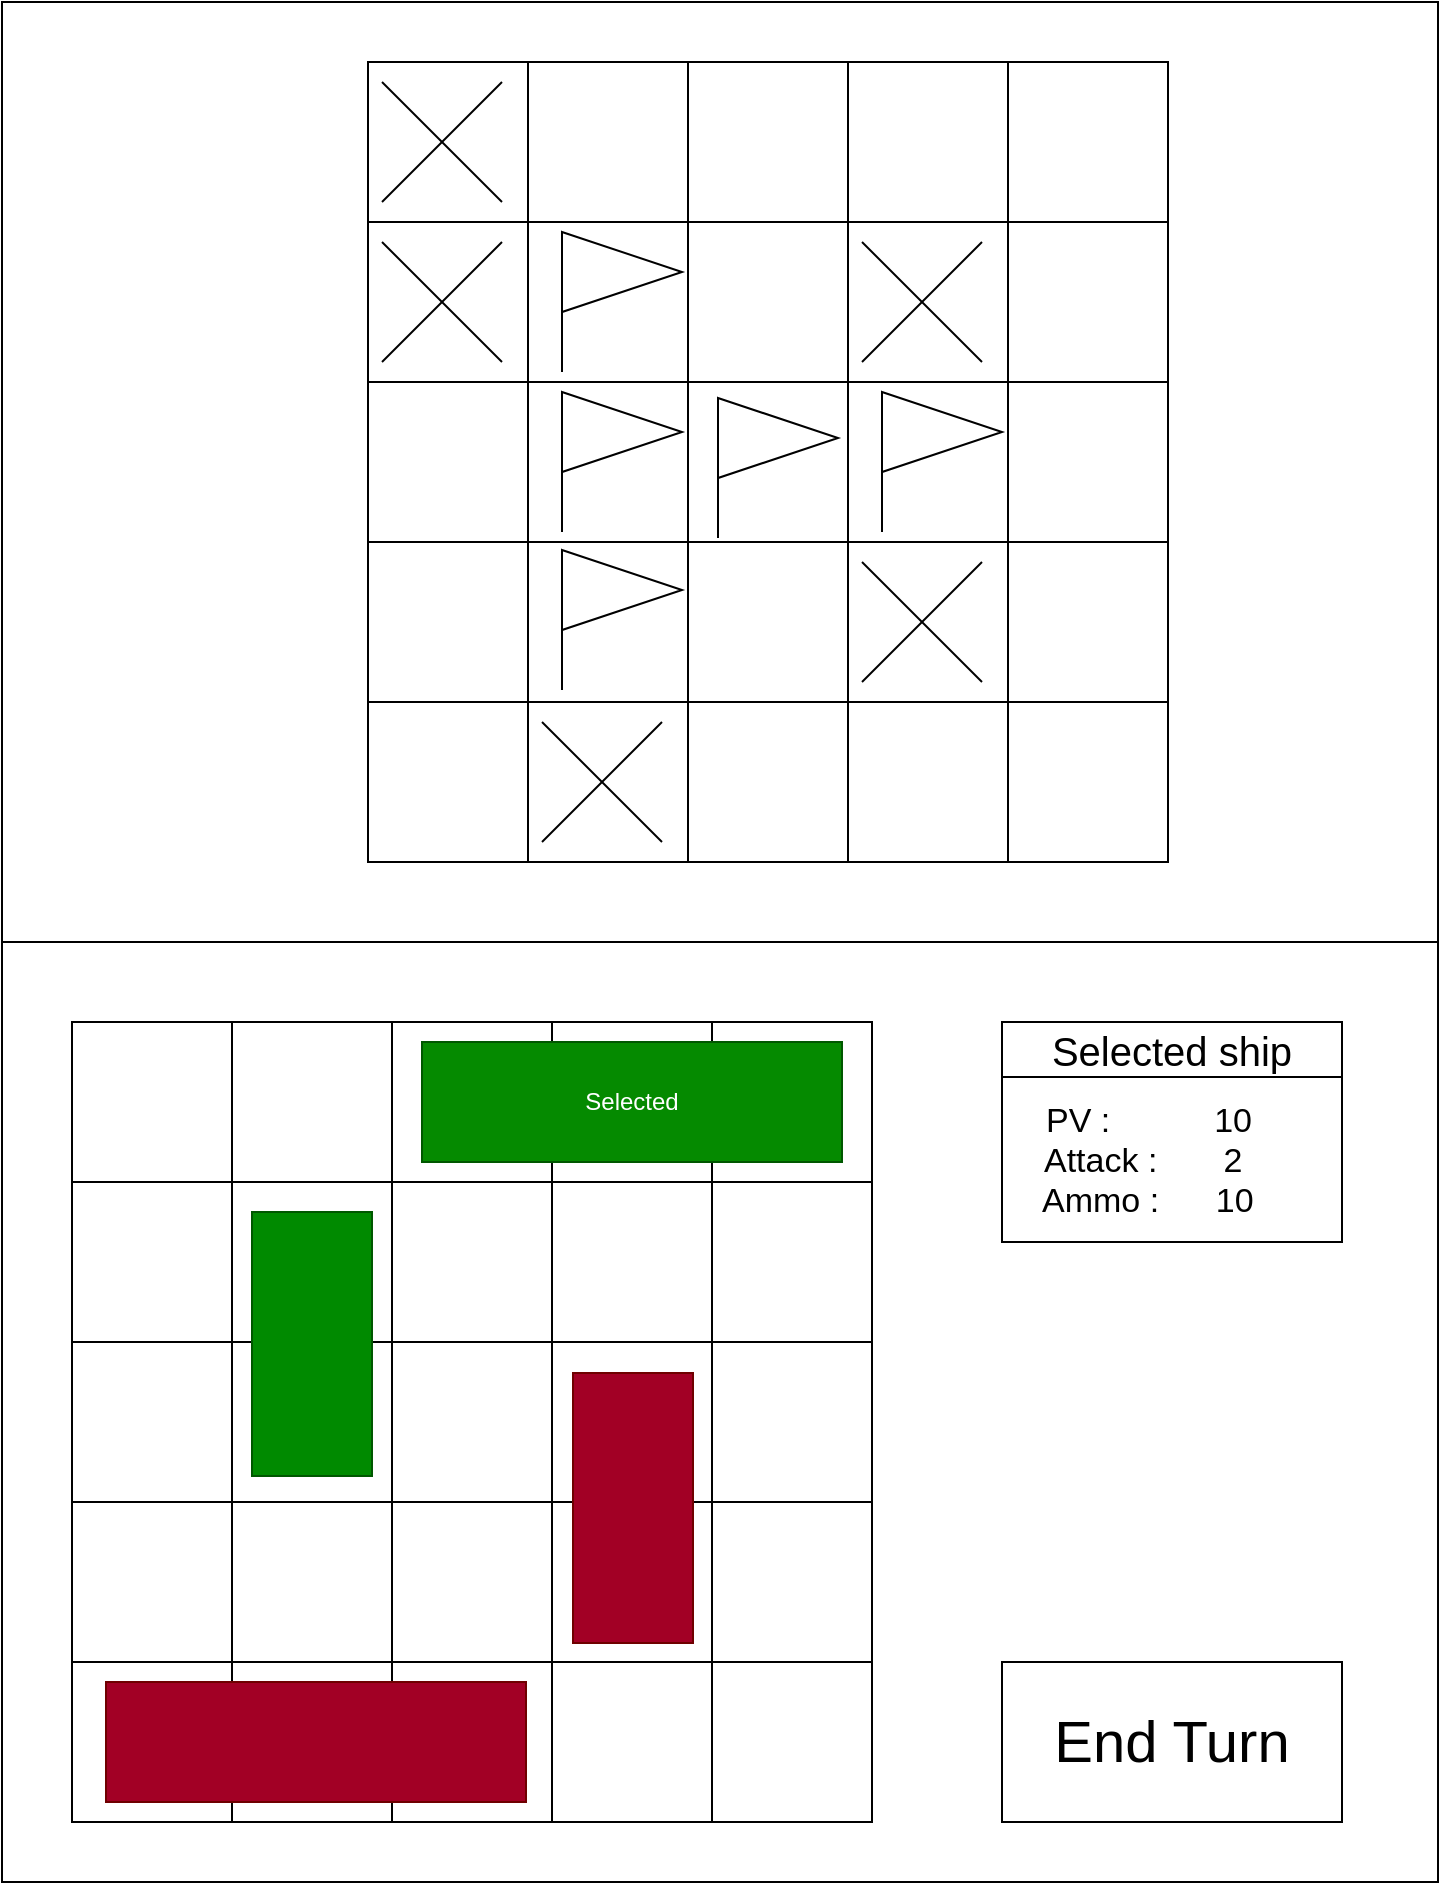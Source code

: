 <mxfile version="12.2.3" type="device" pages="1"><diagram id="naDESEilGi91N4sgwkkC" name="Page-1"><mxGraphModel dx="2011" dy="1114" grid="1" gridSize="10" guides="1" tooltips="1" connect="1" arrows="1" fold="1" page="1" pageScale="1" pageWidth="827" pageHeight="1169" math="0" shadow="0"><root><mxCell id="0"/><mxCell id="1" parent="0"/><mxCell id="mNq5stPLn2RMKUzcRNrr-1" value="" style="rounded=0;whiteSpace=wrap;html=1;" vertex="1" parent="1"><mxGeometry x="50" y="60" width="718" height="940" as="geometry"/></mxCell><mxCell id="mNq5stPLn2RMKUzcRNrr-2" value="" style="endArrow=none;html=1;exitX=0;exitY=0.5;exitDx=0;exitDy=0;entryX=1;entryY=0.5;entryDx=0;entryDy=0;" edge="1" parent="1" source="mNq5stPLn2RMKUzcRNrr-1" target="mNq5stPLn2RMKUzcRNrr-1"><mxGeometry width="50" height="50" relative="1" as="geometry"><mxPoint x="180" y="460" as="sourcePoint"/><mxPoint x="230" y="410" as="targetPoint"/></mxGeometry></mxCell><mxCell id="mNq5stPLn2RMKUzcRNrr-3" value="" style="whiteSpace=wrap;html=1;aspect=fixed;" vertex="1" parent="1"><mxGeometry x="233" y="90" width="400" height="400" as="geometry"/></mxCell><mxCell id="mNq5stPLn2RMKUzcRNrr-4" value="" style="whiteSpace=wrap;html=1;aspect=fixed;" vertex="1" parent="1"><mxGeometry x="233" y="90" width="80" height="80" as="geometry"/></mxCell><mxCell id="mNq5stPLn2RMKUzcRNrr-5" value="" style="whiteSpace=wrap;html=1;aspect=fixed;" vertex="1" parent="1"><mxGeometry x="313" y="90" width="80" height="80" as="geometry"/></mxCell><mxCell id="mNq5stPLn2RMKUzcRNrr-6" value="" style="whiteSpace=wrap;html=1;aspect=fixed;" vertex="1" parent="1"><mxGeometry x="393" y="90" width="80" height="80" as="geometry"/></mxCell><mxCell id="mNq5stPLn2RMKUzcRNrr-7" value="" style="whiteSpace=wrap;html=1;aspect=fixed;" vertex="1" parent="1"><mxGeometry x="473" y="90" width="80" height="80" as="geometry"/></mxCell><mxCell id="mNq5stPLn2RMKUzcRNrr-8" value="" style="whiteSpace=wrap;html=1;aspect=fixed;" vertex="1" parent="1"><mxGeometry x="553" y="90" width="80" height="80" as="geometry"/></mxCell><mxCell id="mNq5stPLn2RMKUzcRNrr-14" value="" style="whiteSpace=wrap;html=1;aspect=fixed;" vertex="1" parent="1"><mxGeometry x="233" y="170" width="80" height="80" as="geometry"/></mxCell><mxCell id="mNq5stPLn2RMKUzcRNrr-15" value="" style="whiteSpace=wrap;html=1;aspect=fixed;" vertex="1" parent="1"><mxGeometry x="313" y="170" width="80" height="80" as="geometry"/></mxCell><mxCell id="mNq5stPLn2RMKUzcRNrr-16" value="" style="whiteSpace=wrap;html=1;aspect=fixed;" vertex="1" parent="1"><mxGeometry x="393" y="170" width="80" height="80" as="geometry"/></mxCell><mxCell id="mNq5stPLn2RMKUzcRNrr-17" value="" style="whiteSpace=wrap;html=1;aspect=fixed;" vertex="1" parent="1"><mxGeometry x="473" y="170" width="80" height="80" as="geometry"/></mxCell><mxCell id="mNq5stPLn2RMKUzcRNrr-18" value="" style="whiteSpace=wrap;html=1;aspect=fixed;" vertex="1" parent="1"><mxGeometry x="553" y="170" width="80" height="80" as="geometry"/></mxCell><mxCell id="mNq5stPLn2RMKUzcRNrr-19" value="" style="whiteSpace=wrap;html=1;aspect=fixed;" vertex="1" parent="1"><mxGeometry x="233" y="250" width="80" height="80" as="geometry"/></mxCell><mxCell id="mNq5stPLn2RMKUzcRNrr-20" value="" style="whiteSpace=wrap;html=1;aspect=fixed;" vertex="1" parent="1"><mxGeometry x="313" y="250" width="80" height="80" as="geometry"/></mxCell><mxCell id="mNq5stPLn2RMKUzcRNrr-21" value="" style="whiteSpace=wrap;html=1;aspect=fixed;" vertex="1" parent="1"><mxGeometry x="393" y="250" width="80" height="80" as="geometry"/></mxCell><mxCell id="mNq5stPLn2RMKUzcRNrr-22" value="" style="whiteSpace=wrap;html=1;aspect=fixed;" vertex="1" parent="1"><mxGeometry x="473" y="250" width="80" height="80" as="geometry"/></mxCell><mxCell id="mNq5stPLn2RMKUzcRNrr-23" value="" style="whiteSpace=wrap;html=1;aspect=fixed;" vertex="1" parent="1"><mxGeometry x="553" y="250" width="80" height="80" as="geometry"/></mxCell><mxCell id="mNq5stPLn2RMKUzcRNrr-24" value="" style="whiteSpace=wrap;html=1;aspect=fixed;" vertex="1" parent="1"><mxGeometry x="233" y="330" width="80" height="80" as="geometry"/></mxCell><mxCell id="mNq5stPLn2RMKUzcRNrr-25" value="" style="whiteSpace=wrap;html=1;aspect=fixed;" vertex="1" parent="1"><mxGeometry x="313" y="330" width="80" height="80" as="geometry"/></mxCell><mxCell id="mNq5stPLn2RMKUzcRNrr-26" value="" style="whiteSpace=wrap;html=1;aspect=fixed;" vertex="1" parent="1"><mxGeometry x="393" y="330" width="80" height="80" as="geometry"/></mxCell><mxCell id="mNq5stPLn2RMKUzcRNrr-27" value="" style="whiteSpace=wrap;html=1;aspect=fixed;" vertex="1" parent="1"><mxGeometry x="473" y="330" width="80" height="80" as="geometry"/></mxCell><mxCell id="mNq5stPLn2RMKUzcRNrr-28" value="" style="whiteSpace=wrap;html=1;aspect=fixed;" vertex="1" parent="1"><mxGeometry x="553" y="330" width="80" height="80" as="geometry"/></mxCell><mxCell id="mNq5stPLn2RMKUzcRNrr-29" value="" style="whiteSpace=wrap;html=1;aspect=fixed;" vertex="1" parent="1"><mxGeometry x="233" y="410" width="80" height="80" as="geometry"/></mxCell><mxCell id="mNq5stPLn2RMKUzcRNrr-30" value="" style="whiteSpace=wrap;html=1;aspect=fixed;" vertex="1" parent="1"><mxGeometry x="313" y="410" width="80" height="80" as="geometry"/></mxCell><mxCell id="mNq5stPLn2RMKUzcRNrr-31" value="" style="whiteSpace=wrap;html=1;aspect=fixed;" vertex="1" parent="1"><mxGeometry x="393" y="410" width="80" height="80" as="geometry"/></mxCell><mxCell id="mNq5stPLn2RMKUzcRNrr-32" value="" style="whiteSpace=wrap;html=1;aspect=fixed;" vertex="1" parent="1"><mxGeometry x="473" y="410" width="80" height="80" as="geometry"/></mxCell><mxCell id="mNq5stPLn2RMKUzcRNrr-33" value="" style="whiteSpace=wrap;html=1;aspect=fixed;" vertex="1" parent="1"><mxGeometry x="553" y="410" width="80" height="80" as="geometry"/></mxCell><mxCell id="mNq5stPLn2RMKUzcRNrr-34" value="" style="whiteSpace=wrap;html=1;aspect=fixed;" vertex="1" parent="1"><mxGeometry x="85" y="570" width="400" height="400" as="geometry"/></mxCell><mxCell id="mNq5stPLn2RMKUzcRNrr-35" value="" style="whiteSpace=wrap;html=1;aspect=fixed;" vertex="1" parent="1"><mxGeometry x="85" y="570" width="80" height="80" as="geometry"/></mxCell><mxCell id="mNq5stPLn2RMKUzcRNrr-36" value="" style="whiteSpace=wrap;html=1;aspect=fixed;" vertex="1" parent="1"><mxGeometry x="165" y="570" width="80" height="80" as="geometry"/></mxCell><mxCell id="mNq5stPLn2RMKUzcRNrr-37" value="" style="whiteSpace=wrap;html=1;aspect=fixed;" vertex="1" parent="1"><mxGeometry x="245" y="570" width="80" height="80" as="geometry"/></mxCell><mxCell id="mNq5stPLn2RMKUzcRNrr-38" value="" style="whiteSpace=wrap;html=1;aspect=fixed;" vertex="1" parent="1"><mxGeometry x="325" y="570" width="80" height="80" as="geometry"/></mxCell><mxCell id="mNq5stPLn2RMKUzcRNrr-39" value="" style="whiteSpace=wrap;html=1;aspect=fixed;" vertex="1" parent="1"><mxGeometry x="405" y="570" width="80" height="80" as="geometry"/></mxCell><mxCell id="mNq5stPLn2RMKUzcRNrr-40" value="" style="whiteSpace=wrap;html=1;aspect=fixed;" vertex="1" parent="1"><mxGeometry x="85" y="650" width="80" height="80" as="geometry"/></mxCell><mxCell id="mNq5stPLn2RMKUzcRNrr-41" value="" style="whiteSpace=wrap;html=1;aspect=fixed;" vertex="1" parent="1"><mxGeometry x="165" y="650" width="80" height="80" as="geometry"/></mxCell><mxCell id="mNq5stPLn2RMKUzcRNrr-42" value="" style="whiteSpace=wrap;html=1;aspect=fixed;" vertex="1" parent="1"><mxGeometry x="245" y="650" width="80" height="80" as="geometry"/></mxCell><mxCell id="mNq5stPLn2RMKUzcRNrr-43" value="" style="whiteSpace=wrap;html=1;aspect=fixed;" vertex="1" parent="1"><mxGeometry x="325" y="650" width="80" height="80" as="geometry"/></mxCell><mxCell id="mNq5stPLn2RMKUzcRNrr-44" value="" style="whiteSpace=wrap;html=1;aspect=fixed;" vertex="1" parent="1"><mxGeometry x="405" y="650" width="80" height="80" as="geometry"/></mxCell><mxCell id="mNq5stPLn2RMKUzcRNrr-45" value="" style="whiteSpace=wrap;html=1;aspect=fixed;" vertex="1" parent="1"><mxGeometry x="85" y="730" width="80" height="80" as="geometry"/></mxCell><mxCell id="mNq5stPLn2RMKUzcRNrr-46" value="" style="whiteSpace=wrap;html=1;aspect=fixed;" vertex="1" parent="1"><mxGeometry x="165" y="730" width="80" height="80" as="geometry"/></mxCell><mxCell id="mNq5stPLn2RMKUzcRNrr-47" value="" style="whiteSpace=wrap;html=1;aspect=fixed;" vertex="1" parent="1"><mxGeometry x="245" y="730" width="80" height="80" as="geometry"/></mxCell><mxCell id="mNq5stPLn2RMKUzcRNrr-48" value="" style="whiteSpace=wrap;html=1;aspect=fixed;" vertex="1" parent="1"><mxGeometry x="325" y="730" width="80" height="80" as="geometry"/></mxCell><mxCell id="mNq5stPLn2RMKUzcRNrr-49" value="" style="whiteSpace=wrap;html=1;aspect=fixed;" vertex="1" parent="1"><mxGeometry x="405" y="730" width="80" height="80" as="geometry"/></mxCell><mxCell id="mNq5stPLn2RMKUzcRNrr-50" value="" style="whiteSpace=wrap;html=1;aspect=fixed;" vertex="1" parent="1"><mxGeometry x="85" y="810" width="80" height="80" as="geometry"/></mxCell><mxCell id="mNq5stPLn2RMKUzcRNrr-51" value="" style="whiteSpace=wrap;html=1;aspect=fixed;" vertex="1" parent="1"><mxGeometry x="165" y="810" width="80" height="80" as="geometry"/></mxCell><mxCell id="mNq5stPLn2RMKUzcRNrr-52" value="" style="whiteSpace=wrap;html=1;aspect=fixed;" vertex="1" parent="1"><mxGeometry x="245" y="810" width="80" height="80" as="geometry"/></mxCell><mxCell id="mNq5stPLn2RMKUzcRNrr-53" value="" style="whiteSpace=wrap;html=1;aspect=fixed;" vertex="1" parent="1"><mxGeometry x="325" y="810" width="80" height="80" as="geometry"/></mxCell><mxCell id="mNq5stPLn2RMKUzcRNrr-54" value="" style="whiteSpace=wrap;html=1;aspect=fixed;" vertex="1" parent="1"><mxGeometry x="405" y="810" width="80" height="80" as="geometry"/></mxCell><mxCell id="mNq5stPLn2RMKUzcRNrr-55" value="" style="whiteSpace=wrap;html=1;aspect=fixed;" vertex="1" parent="1"><mxGeometry x="85" y="890" width="80" height="80" as="geometry"/></mxCell><mxCell id="mNq5stPLn2RMKUzcRNrr-56" value="" style="whiteSpace=wrap;html=1;aspect=fixed;" vertex="1" parent="1"><mxGeometry x="165" y="890" width="80" height="80" as="geometry"/></mxCell><mxCell id="mNq5stPLn2RMKUzcRNrr-57" value="" style="whiteSpace=wrap;html=1;aspect=fixed;" vertex="1" parent="1"><mxGeometry x="245" y="890" width="80" height="80" as="geometry"/></mxCell><mxCell id="mNq5stPLn2RMKUzcRNrr-58" value="" style="whiteSpace=wrap;html=1;aspect=fixed;" vertex="1" parent="1"><mxGeometry x="325" y="890" width="80" height="80" as="geometry"/></mxCell><mxCell id="mNq5stPLn2RMKUzcRNrr-59" value="" style="whiteSpace=wrap;html=1;aspect=fixed;" vertex="1" parent="1"><mxGeometry x="405" y="890" width="80" height="80" as="geometry"/></mxCell><mxCell id="mNq5stPLn2RMKUzcRNrr-66" value="" style="group;direction=west;" vertex="1" connectable="0" parent="1"><mxGeometry x="240" y="110" width="50" height="50" as="geometry"/></mxCell><mxCell id="mNq5stPLn2RMKUzcRNrr-64" value="" style="group" vertex="1" connectable="0" parent="mNq5stPLn2RMKUzcRNrr-66"><mxGeometry width="50" height="50" as="geometry"/></mxCell><mxCell id="mNq5stPLn2RMKUzcRNrr-60" value="" style="endArrow=none;html=1;" edge="1" parent="mNq5stPLn2RMKUzcRNrr-64"><mxGeometry width="50" height="50" relative="1" as="geometry"><mxPoint y="50" as="sourcePoint"/><mxPoint x="60" y="-10" as="targetPoint"/></mxGeometry></mxCell><mxCell id="mNq5stPLn2RMKUzcRNrr-61" value="" style="endArrow=none;html=1;" edge="1" parent="mNq5stPLn2RMKUzcRNrr-64"><mxGeometry width="50" height="50" relative="1" as="geometry"><mxPoint x="60" y="50" as="sourcePoint"/><mxPoint y="-10" as="targetPoint"/></mxGeometry></mxCell><mxCell id="mNq5stPLn2RMKUzcRNrr-77" value="" style="group;direction=west;" vertex="1" connectable="0" parent="1"><mxGeometry x="240" y="190" width="50" height="50" as="geometry"/></mxCell><mxCell id="mNq5stPLn2RMKUzcRNrr-78" value="" style="group" vertex="1" connectable="0" parent="mNq5stPLn2RMKUzcRNrr-77"><mxGeometry width="50" height="50" as="geometry"/></mxCell><mxCell id="mNq5stPLn2RMKUzcRNrr-79" value="" style="endArrow=none;html=1;" edge="1" parent="mNq5stPLn2RMKUzcRNrr-78"><mxGeometry width="50" height="50" relative="1" as="geometry"><mxPoint y="50" as="sourcePoint"/><mxPoint x="60" y="-10" as="targetPoint"/></mxGeometry></mxCell><mxCell id="mNq5stPLn2RMKUzcRNrr-80" value="" style="endArrow=none;html=1;" edge="1" parent="mNq5stPLn2RMKUzcRNrr-78"><mxGeometry width="50" height="50" relative="1" as="geometry"><mxPoint x="60" y="50" as="sourcePoint"/><mxPoint y="-10" as="targetPoint"/></mxGeometry></mxCell><mxCell id="mNq5stPLn2RMKUzcRNrr-81" value="" style="group;direction=west;" vertex="1" connectable="0" parent="1"><mxGeometry x="480" y="350" width="50" height="50" as="geometry"/></mxCell><mxCell id="mNq5stPLn2RMKUzcRNrr-82" value="" style="group" vertex="1" connectable="0" parent="mNq5stPLn2RMKUzcRNrr-81"><mxGeometry width="50" height="50" as="geometry"/></mxCell><mxCell id="mNq5stPLn2RMKUzcRNrr-83" value="" style="endArrow=none;html=1;" edge="1" parent="mNq5stPLn2RMKUzcRNrr-82"><mxGeometry width="50" height="50" relative="1" as="geometry"><mxPoint y="50" as="sourcePoint"/><mxPoint x="60" y="-10" as="targetPoint"/></mxGeometry></mxCell><mxCell id="mNq5stPLn2RMKUzcRNrr-84" value="" style="endArrow=none;html=1;" edge="1" parent="mNq5stPLn2RMKUzcRNrr-82"><mxGeometry width="50" height="50" relative="1" as="geometry"><mxPoint x="60" y="50" as="sourcePoint"/><mxPoint y="-10" as="targetPoint"/></mxGeometry></mxCell><mxCell id="mNq5stPLn2RMKUzcRNrr-85" value="" style="group;direction=west;" vertex="1" connectable="0" parent="1"><mxGeometry x="480" y="190" width="50" height="50" as="geometry"/></mxCell><mxCell id="mNq5stPLn2RMKUzcRNrr-86" value="" style="group" vertex="1" connectable="0" parent="mNq5stPLn2RMKUzcRNrr-85"><mxGeometry width="50" height="50" as="geometry"/></mxCell><mxCell id="mNq5stPLn2RMKUzcRNrr-87" value="" style="endArrow=none;html=1;" edge="1" parent="mNq5stPLn2RMKUzcRNrr-86"><mxGeometry width="50" height="50" relative="1" as="geometry"><mxPoint y="50" as="sourcePoint"/><mxPoint x="60" y="-10" as="targetPoint"/></mxGeometry></mxCell><mxCell id="mNq5stPLn2RMKUzcRNrr-88" value="" style="endArrow=none;html=1;" edge="1" parent="mNq5stPLn2RMKUzcRNrr-86"><mxGeometry width="50" height="50" relative="1" as="geometry"><mxPoint x="60" y="50" as="sourcePoint"/><mxPoint y="-10" as="targetPoint"/></mxGeometry></mxCell><mxCell id="mNq5stPLn2RMKUzcRNrr-89" value="" style="group;direction=west;" vertex="1" connectable="0" parent="1"><mxGeometry x="320" y="430" width="50" height="50" as="geometry"/></mxCell><mxCell id="mNq5stPLn2RMKUzcRNrr-90" value="" style="group" vertex="1" connectable="0" parent="mNq5stPLn2RMKUzcRNrr-89"><mxGeometry width="50" height="50" as="geometry"/></mxCell><mxCell id="mNq5stPLn2RMKUzcRNrr-91" value="" style="endArrow=none;html=1;" edge="1" parent="mNq5stPLn2RMKUzcRNrr-90"><mxGeometry width="50" height="50" relative="1" as="geometry"><mxPoint y="50" as="sourcePoint"/><mxPoint x="60" y="-10" as="targetPoint"/></mxGeometry></mxCell><mxCell id="mNq5stPLn2RMKUzcRNrr-92" value="" style="endArrow=none;html=1;" edge="1" parent="mNq5stPLn2RMKUzcRNrr-90"><mxGeometry width="50" height="50" relative="1" as="geometry"><mxPoint x="60" y="50" as="sourcePoint"/><mxPoint y="-10" as="targetPoint"/></mxGeometry></mxCell><mxCell id="mNq5stPLn2RMKUzcRNrr-100" value="" style="group" vertex="1" connectable="0" parent="1"><mxGeometry x="330" y="175" width="60" height="70" as="geometry"/></mxCell><mxCell id="mNq5stPLn2RMKUzcRNrr-101" value="" style="endArrow=none;html=1;" edge="1" parent="mNq5stPLn2RMKUzcRNrr-100"><mxGeometry width="50" height="50" relative="1" as="geometry"><mxPoint y="70" as="sourcePoint"/><mxPoint as="targetPoint"/></mxGeometry></mxCell><mxCell id="mNq5stPLn2RMKUzcRNrr-102" value="" style="triangle;whiteSpace=wrap;html=1;" vertex="1" parent="mNq5stPLn2RMKUzcRNrr-100"><mxGeometry width="60" height="40" as="geometry"/></mxCell><mxCell id="mNq5stPLn2RMKUzcRNrr-103" value="" style="group" vertex="1" connectable="0" parent="1"><mxGeometry x="330" y="255" width="60" height="70" as="geometry"/></mxCell><mxCell id="mNq5stPLn2RMKUzcRNrr-104" value="" style="endArrow=none;html=1;" edge="1" parent="mNq5stPLn2RMKUzcRNrr-103"><mxGeometry width="50" height="50" relative="1" as="geometry"><mxPoint y="70" as="sourcePoint"/><mxPoint as="targetPoint"/></mxGeometry></mxCell><mxCell id="mNq5stPLn2RMKUzcRNrr-105" value="" style="triangle;whiteSpace=wrap;html=1;" vertex="1" parent="mNq5stPLn2RMKUzcRNrr-103"><mxGeometry width="60" height="40" as="geometry"/></mxCell><mxCell id="mNq5stPLn2RMKUzcRNrr-106" value="" style="group" vertex="1" connectable="0" parent="1"><mxGeometry x="330" y="334" width="60" height="70" as="geometry"/></mxCell><mxCell id="mNq5stPLn2RMKUzcRNrr-107" value="" style="endArrow=none;html=1;" edge="1" parent="mNq5stPLn2RMKUzcRNrr-106"><mxGeometry width="50" height="50" relative="1" as="geometry"><mxPoint y="70" as="sourcePoint"/><mxPoint as="targetPoint"/></mxGeometry></mxCell><mxCell id="mNq5stPLn2RMKUzcRNrr-108" value="" style="triangle;whiteSpace=wrap;html=1;" vertex="1" parent="mNq5stPLn2RMKUzcRNrr-106"><mxGeometry width="60" height="40" as="geometry"/></mxCell><mxCell id="mNq5stPLn2RMKUzcRNrr-109" value="" style="group" vertex="1" connectable="0" parent="1"><mxGeometry x="490" y="255" width="60" height="70" as="geometry"/></mxCell><mxCell id="mNq5stPLn2RMKUzcRNrr-110" value="" style="endArrow=none;html=1;" edge="1" parent="mNq5stPLn2RMKUzcRNrr-109"><mxGeometry width="50" height="50" relative="1" as="geometry"><mxPoint y="70" as="sourcePoint"/><mxPoint as="targetPoint"/></mxGeometry></mxCell><mxCell id="mNq5stPLn2RMKUzcRNrr-111" value="" style="triangle;whiteSpace=wrap;html=1;" vertex="1" parent="mNq5stPLn2RMKUzcRNrr-109"><mxGeometry width="60" height="40" as="geometry"/></mxCell><mxCell id="mNq5stPLn2RMKUzcRNrr-114" value="" style="rounded=0;whiteSpace=wrap;html=1;fillColor=#a20025;strokeColor=#6F0000;fontColor=#ffffff;" vertex="1" parent="1"><mxGeometry x="102" y="900" width="210" height="60" as="geometry"/></mxCell><mxCell id="mNq5stPLn2RMKUzcRNrr-118" value="" style="rounded=0;whiteSpace=wrap;html=1;rotation=90;fillColor=#008a00;strokeColor=#005700;fontColor=#ffffff;" vertex="1" parent="1"><mxGeometry x="139" y="701" width="132" height="60" as="geometry"/></mxCell><mxCell id="mNq5stPLn2RMKUzcRNrr-119" value="Selected" style="rounded=0;whiteSpace=wrap;html=1;fillColor=#058A00;strokeColor=#005700;shadow=0;glass=0;fontColor=#ffffff;" vertex="1" parent="1"><mxGeometry x="260" y="580" width="210" height="60" as="geometry"/></mxCell><mxCell id="mNq5stPLn2RMKUzcRNrr-120" value="" style="rounded=0;whiteSpace=wrap;html=1;rotation=-90;fillColor=#a20025;strokeColor=#6F0000;fontColor=#ffffff;" vertex="1" parent="1"><mxGeometry x="298" y="783" width="135" height="60" as="geometry"/></mxCell><mxCell id="mNq5stPLn2RMKUzcRNrr-145" value="&lt;font style=&quot;font-size: 29px&quot;&gt;End Turn&lt;/font&gt;" style="rounded=0;whiteSpace=wrap;html=1;" vertex="1" parent="1"><mxGeometry x="550" y="890" width="170" height="80" as="geometry"/></mxCell><mxCell id="mNq5stPLn2RMKUzcRNrr-146" value="" style="rounded=0;whiteSpace=wrap;html=1;shadow=0;glass=0;" vertex="1" parent="1"><mxGeometry x="550" y="570" width="170" height="110" as="geometry"/></mxCell><mxCell id="mNq5stPLn2RMKUzcRNrr-147" value="&lt;font style=&quot;font-size: 17px&quot;&gt;PV :&amp;nbsp; &amp;nbsp; &amp;nbsp; &amp;nbsp; &amp;nbsp; &amp;nbsp;10&lt;/font&gt;" style="text;html=1;strokeColor=none;fillColor=none;align=left;verticalAlign=middle;whiteSpace=wrap;rounded=0;shadow=0;glass=0;" vertex="1" parent="1"><mxGeometry x="570" y="610" width="150" height="20" as="geometry"/></mxCell><mxCell id="mNq5stPLn2RMKUzcRNrr-148" value="&lt;font style=&quot;font-size: 17px&quot;&gt;Attack :&amp;nbsp; &amp;nbsp; &amp;nbsp; &amp;nbsp;2&amp;nbsp;&lt;/font&gt;" style="text;html=1;strokeColor=none;fillColor=none;align=left;verticalAlign=middle;whiteSpace=wrap;rounded=0;shadow=0;glass=0;" vertex="1" parent="1"><mxGeometry x="569" y="630" width="150" height="20" as="geometry"/></mxCell><mxCell id="mNq5stPLn2RMKUzcRNrr-149" value="&lt;font style=&quot;font-size: 17px&quot;&gt;Ammo :&amp;nbsp; &amp;nbsp; &amp;nbsp; 10&lt;/font&gt;" style="text;html=1;strokeColor=none;fillColor=none;align=left;verticalAlign=middle;whiteSpace=wrap;rounded=0;shadow=0;glass=0;" vertex="1" parent="1"><mxGeometry x="568" y="650" width="150" height="20" as="geometry"/></mxCell><mxCell id="mNq5stPLn2RMKUzcRNrr-151" value="&lt;font style=&quot;font-size: 20px&quot;&gt;Selected ship&lt;/font&gt;" style="text;html=1;strokeColor=none;fillColor=none;align=center;verticalAlign=middle;whiteSpace=wrap;rounded=0;shadow=0;glass=0;" vertex="1" parent="1"><mxGeometry x="540" y="574" width="190" height="20" as="geometry"/></mxCell><mxCell id="mNq5stPLn2RMKUzcRNrr-153" value="" style="endArrow=none;html=1;exitX=0;exitY=0.25;exitDx=0;exitDy=0;entryX=1;entryY=0.25;entryDx=0;entryDy=0;" edge="1" parent="1" source="mNq5stPLn2RMKUzcRNrr-146" target="mNq5stPLn2RMKUzcRNrr-146"><mxGeometry width="50" height="50" relative="1" as="geometry"><mxPoint x="840" y="650" as="sourcePoint"/><mxPoint x="730" y="600" as="targetPoint"/></mxGeometry></mxCell><mxCell id="mNq5stPLn2RMKUzcRNrr-159" value="" style="group" vertex="1" connectable="0" parent="1"><mxGeometry x="408" y="258" width="60" height="70" as="geometry"/></mxCell><mxCell id="mNq5stPLn2RMKUzcRNrr-160" value="" style="endArrow=none;html=1;" edge="1" parent="mNq5stPLn2RMKUzcRNrr-159"><mxGeometry width="50" height="50" relative="1" as="geometry"><mxPoint y="70" as="sourcePoint"/><mxPoint as="targetPoint"/></mxGeometry></mxCell><mxCell id="mNq5stPLn2RMKUzcRNrr-161" value="" style="triangle;whiteSpace=wrap;html=1;" vertex="1" parent="mNq5stPLn2RMKUzcRNrr-159"><mxGeometry width="60" height="40" as="geometry"/></mxCell></root></mxGraphModel></diagram></mxfile>